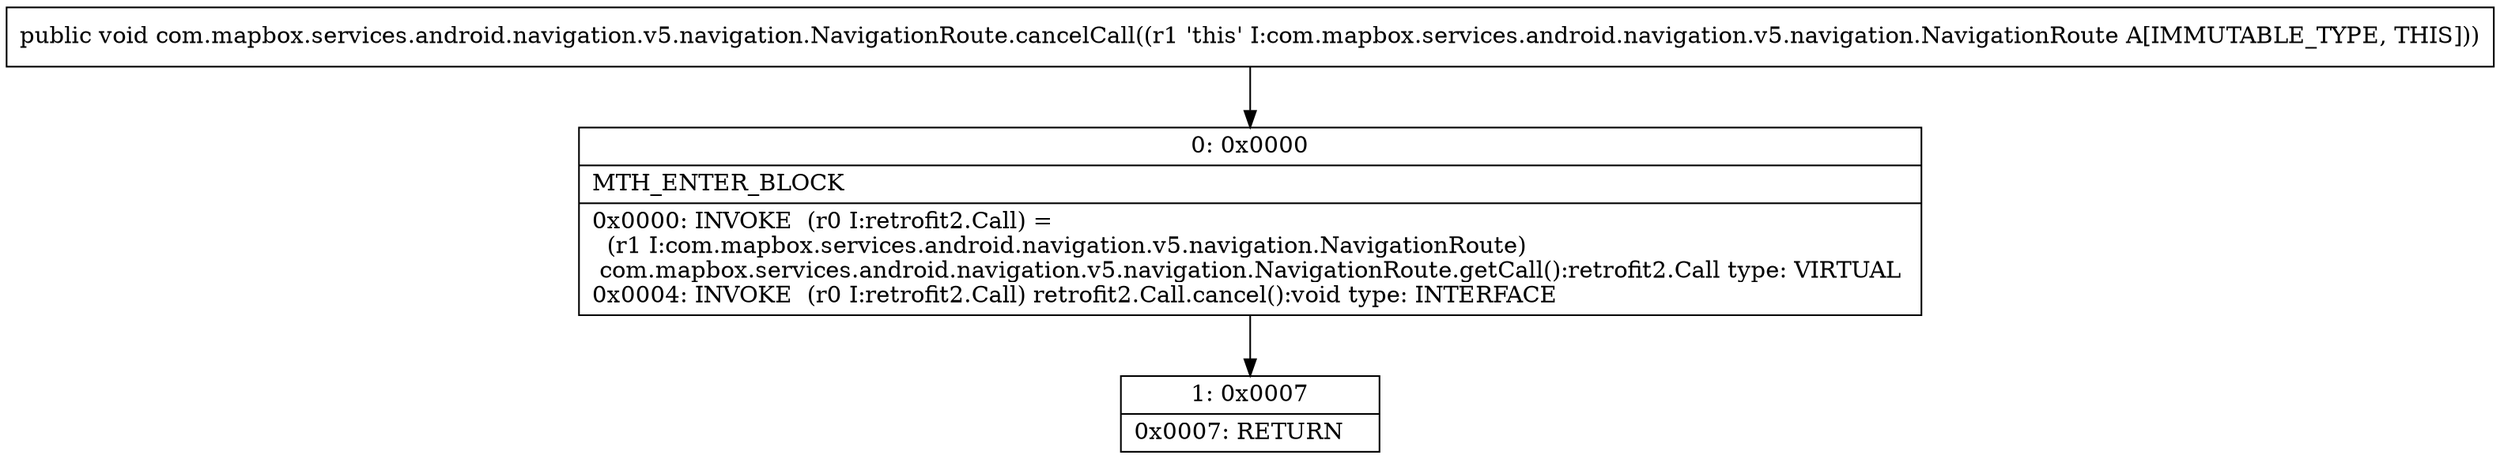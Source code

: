 digraph "CFG forcom.mapbox.services.android.navigation.v5.navigation.NavigationRoute.cancelCall()V" {
Node_0 [shape=record,label="{0\:\ 0x0000|MTH_ENTER_BLOCK\l|0x0000: INVOKE  (r0 I:retrofit2.Call) = \l  (r1 I:com.mapbox.services.android.navigation.v5.navigation.NavigationRoute)\l com.mapbox.services.android.navigation.v5.navigation.NavigationRoute.getCall():retrofit2.Call type: VIRTUAL \l0x0004: INVOKE  (r0 I:retrofit2.Call) retrofit2.Call.cancel():void type: INTERFACE \l}"];
Node_1 [shape=record,label="{1\:\ 0x0007|0x0007: RETURN   \l}"];
MethodNode[shape=record,label="{public void com.mapbox.services.android.navigation.v5.navigation.NavigationRoute.cancelCall((r1 'this' I:com.mapbox.services.android.navigation.v5.navigation.NavigationRoute A[IMMUTABLE_TYPE, THIS])) }"];
MethodNode -> Node_0;
Node_0 -> Node_1;
}

